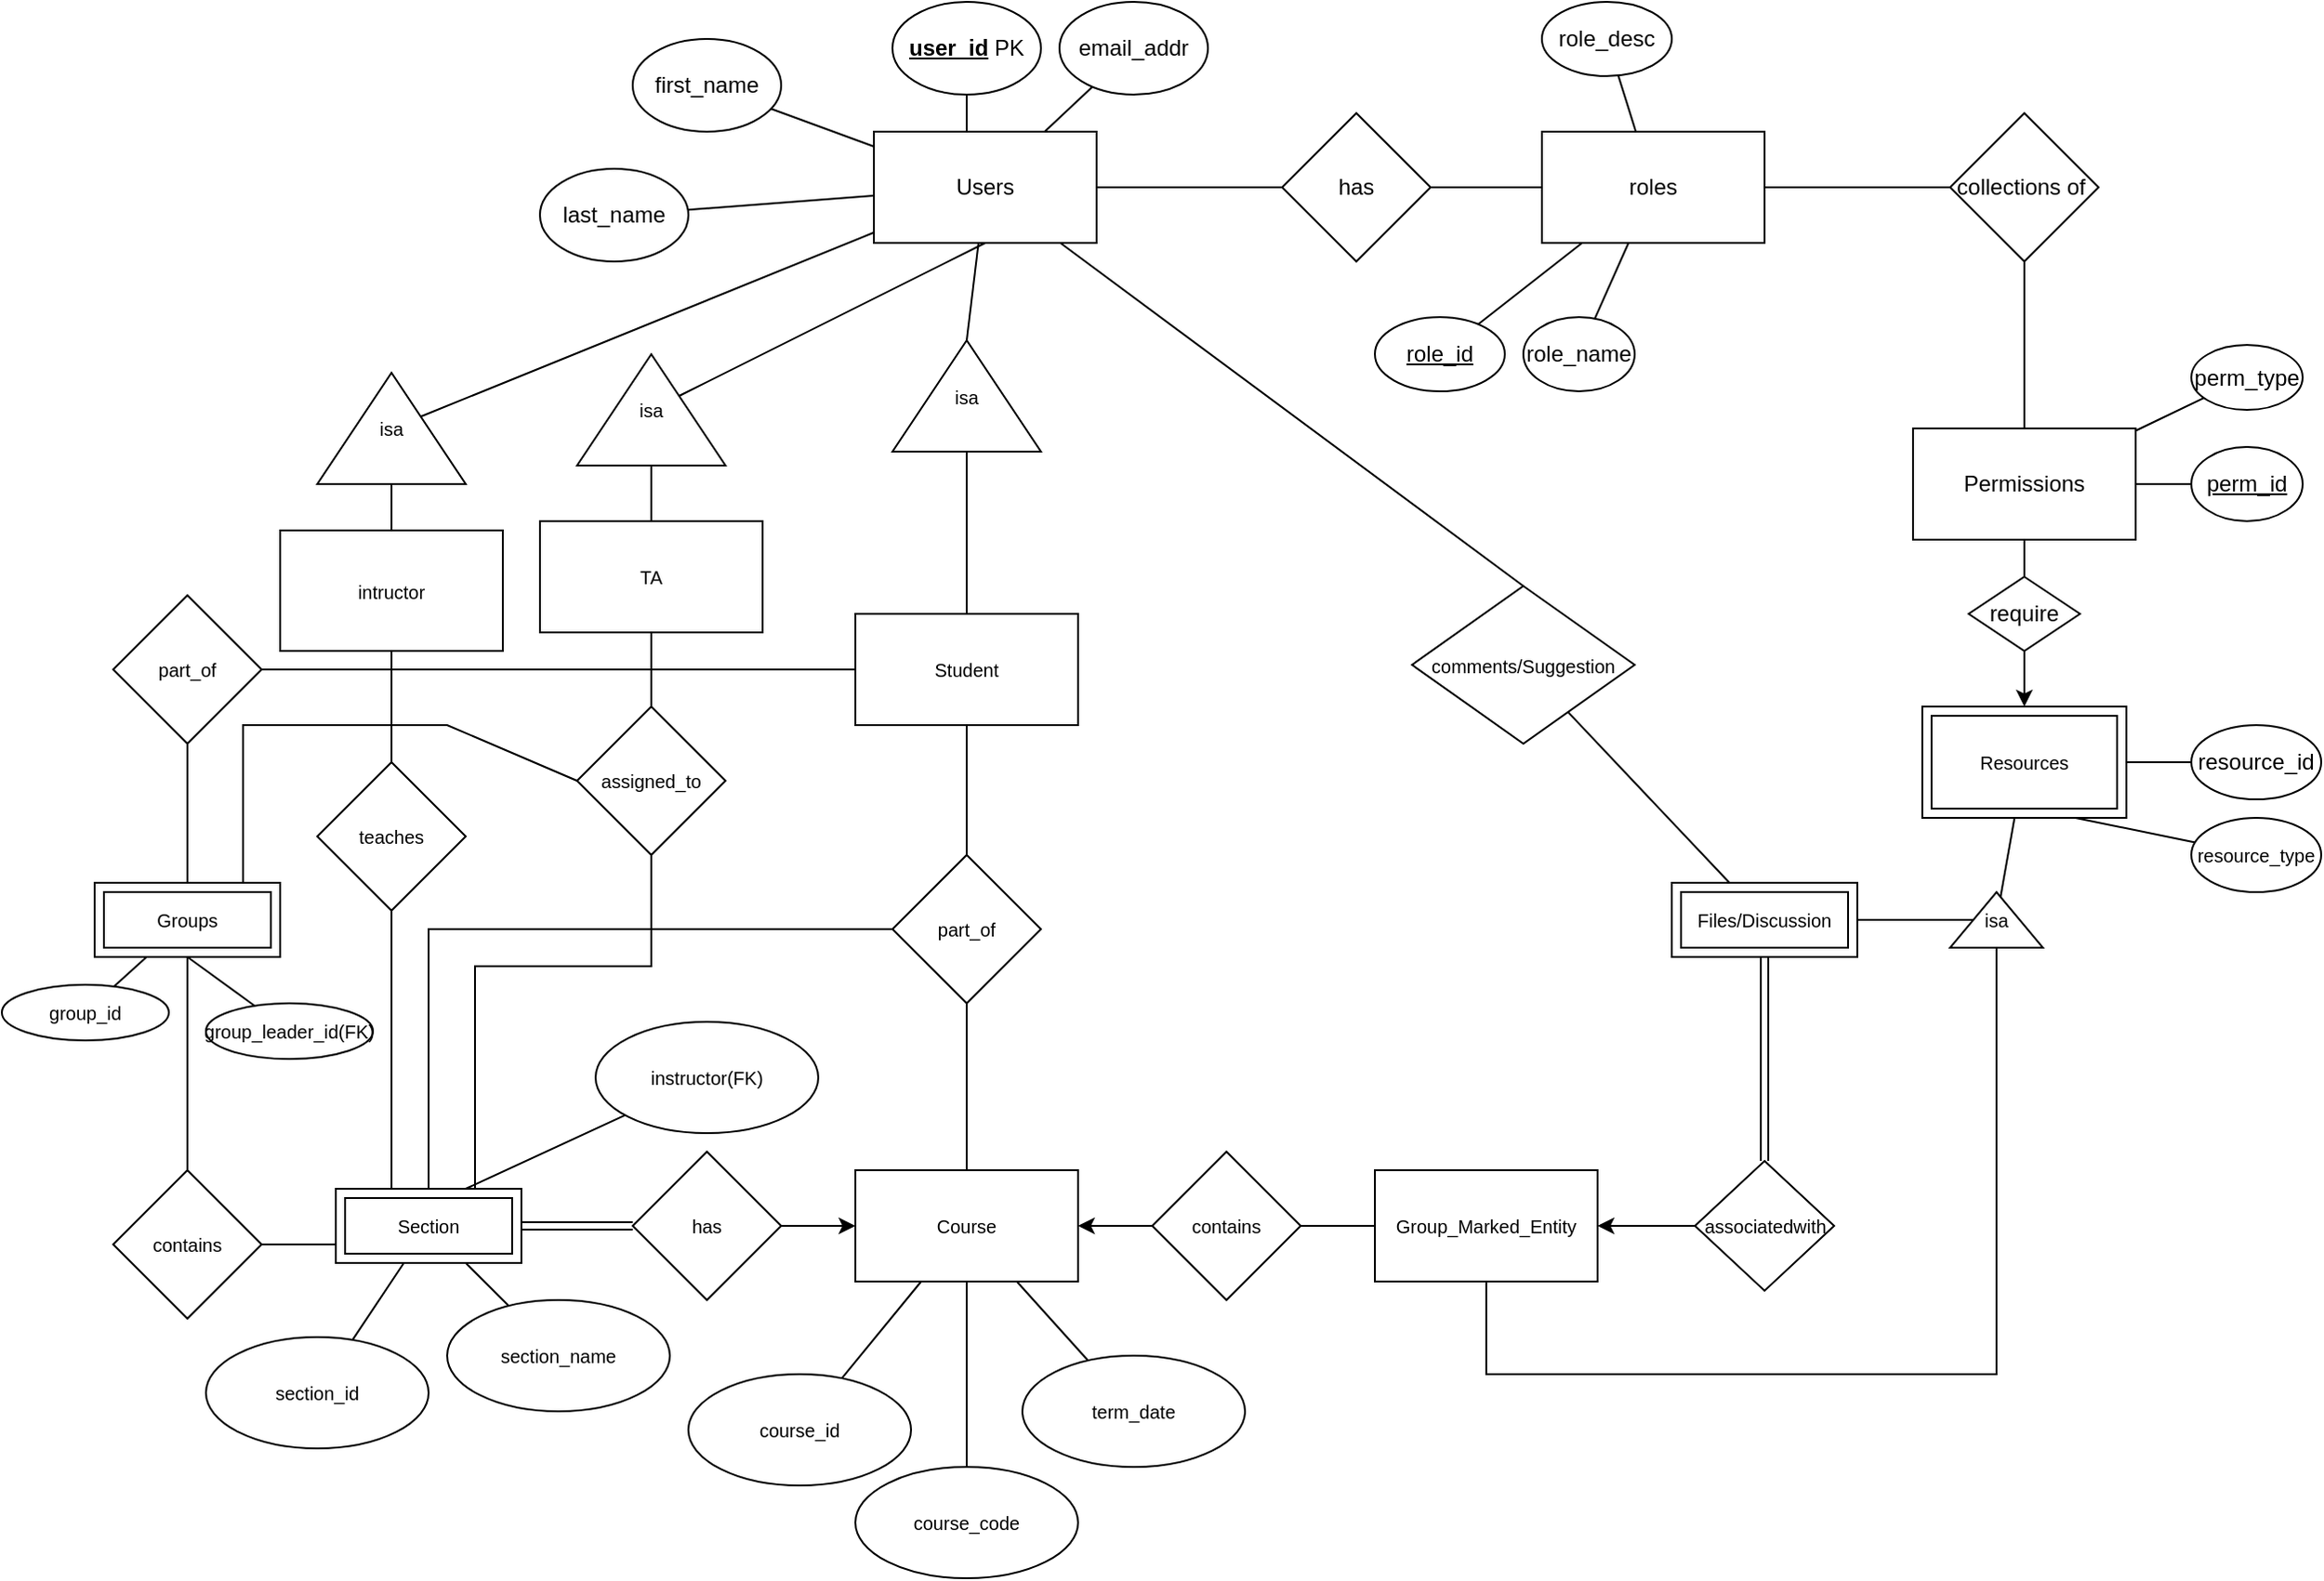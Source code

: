 <mxfile version="17.1.3" type="github">
  <diagram id="R2lEEEUBdFMjLlhIrx00" name="Page-1">
    <mxGraphModel dx="2322" dy="467" grid="1" gridSize="10" guides="1" tooltips="1" connect="1" arrows="1" fold="1" page="1" pageScale="1" pageWidth="850" pageHeight="1100" math="0" shadow="0" extFonts="Permanent Marker^https://fonts.googleapis.com/css?family=Permanent+Marker">
      <root>
        <mxCell id="0" />
        <mxCell id="1" parent="0" />
        <mxCell id="48vP6YENGig-sDrKQEu--7" style="rounded=0;orthogonalLoop=1;jettySize=auto;html=1;endArrow=none;endFill=0;" parent="1" source="48vP6YENGig-sDrKQEu--1" target="48vP6YENGig-sDrKQEu--5" edge="1">
          <mxGeometry relative="1" as="geometry" />
        </mxCell>
        <mxCell id="9G95KzgmbBHCbgWc8df_-4" value="" style="edgeStyle=none;rounded=0;orthogonalLoop=1;jettySize=auto;html=1;endArrow=none;endFill=0;" parent="1" source="48vP6YENGig-sDrKQEu--1" target="9G95KzgmbBHCbgWc8df_-3" edge="1">
          <mxGeometry relative="1" as="geometry" />
        </mxCell>
        <mxCell id="9G95KzgmbBHCbgWc8df_-31" style="edgeStyle=none;rounded=0;orthogonalLoop=1;jettySize=auto;html=1;fontSize=10;endArrow=none;endFill=0;entryX=1;entryY=0.5;entryDx=0;entryDy=0;" parent="1" source="48vP6YENGig-sDrKQEu--1" target="9G95KzgmbBHCbgWc8df_-30" edge="1">
          <mxGeometry relative="1" as="geometry" />
        </mxCell>
        <mxCell id="9G95KzgmbBHCbgWc8df_-91" style="edgeStyle=none;rounded=0;orthogonalLoop=1;jettySize=auto;html=1;fontSize=10;startArrow=none;startFill=0;endArrow=none;endFill=0;entryX=0.5;entryY=0;entryDx=0;entryDy=0;" parent="1" source="48vP6YENGig-sDrKQEu--1" target="9G95KzgmbBHCbgWc8df_-89" edge="1">
          <mxGeometry relative="1" as="geometry" />
        </mxCell>
        <mxCell id="48vP6YENGig-sDrKQEu--1" value="Users" style="rounded=0;whiteSpace=wrap;html=1;" parent="1" vertex="1">
          <mxGeometry x="170" y="150" width="120" height="60" as="geometry" />
        </mxCell>
        <mxCell id="48vP6YENGig-sDrKQEu--9" style="edgeStyle=none;rounded=0;orthogonalLoop=1;jettySize=auto;html=1;endArrow=none;endFill=0;" parent="1" source="48vP6YENGig-sDrKQEu--2" target="48vP6YENGig-sDrKQEu--1" edge="1">
          <mxGeometry relative="1" as="geometry" />
        </mxCell>
        <mxCell id="48vP6YENGig-sDrKQEu--2" value="first_name" style="ellipse;whiteSpace=wrap;html=1;" parent="1" vertex="1">
          <mxGeometry x="40" y="100" width="80" height="50" as="geometry" />
        </mxCell>
        <mxCell id="48vP6YENGig-sDrKQEu--6" style="edgeStyle=orthogonalEdgeStyle;rounded=0;orthogonalLoop=1;jettySize=auto;html=1;entryX=0.5;entryY=0;entryDx=0;entryDy=0;endArrow=none;endFill=0;" parent="1" source="48vP6YENGig-sDrKQEu--3" target="48vP6YENGig-sDrKQEu--1" edge="1">
          <mxGeometry relative="1" as="geometry" />
        </mxCell>
        <mxCell id="48vP6YENGig-sDrKQEu--3" value="&lt;b&gt;&lt;u&gt;user_id&lt;/u&gt;&lt;/b&gt; PK" style="ellipse;whiteSpace=wrap;html=1;" parent="1" vertex="1">
          <mxGeometry x="180" y="80" width="80" height="50" as="geometry" />
        </mxCell>
        <mxCell id="48vP6YENGig-sDrKQEu--8" style="rounded=0;orthogonalLoop=1;jettySize=auto;html=1;endArrow=none;endFill=0;" parent="1" source="48vP6YENGig-sDrKQEu--4" target="48vP6YENGig-sDrKQEu--1" edge="1">
          <mxGeometry relative="1" as="geometry" />
        </mxCell>
        <mxCell id="48vP6YENGig-sDrKQEu--4" value="last_name" style="ellipse;whiteSpace=wrap;html=1;" parent="1" vertex="1">
          <mxGeometry x="-10" y="170" width="80" height="50" as="geometry" />
        </mxCell>
        <mxCell id="48vP6YENGig-sDrKQEu--5" value="email_addr" style="ellipse;whiteSpace=wrap;html=1;" parent="1" vertex="1">
          <mxGeometry x="270" y="80" width="80" height="50" as="geometry" />
        </mxCell>
        <mxCell id="9G95KzgmbBHCbgWc8df_-6" value="" style="edgeStyle=none;rounded=0;orthogonalLoop=1;jettySize=auto;html=1;endArrow=none;endFill=0;" parent="1" source="9G95KzgmbBHCbgWc8df_-3" target="9G95KzgmbBHCbgWc8df_-5" edge="1">
          <mxGeometry relative="1" as="geometry" />
        </mxCell>
        <mxCell id="9G95KzgmbBHCbgWc8df_-3" value="has" style="rhombus;whiteSpace=wrap;html=1;rounded=0;" parent="1" vertex="1">
          <mxGeometry x="390" y="140" width="80" height="80" as="geometry" />
        </mxCell>
        <mxCell id="9G95KzgmbBHCbgWc8df_-8" value="" style="edgeStyle=none;rounded=0;orthogonalLoop=1;jettySize=auto;html=1;endArrow=none;endFill=0;" parent="1" source="9G95KzgmbBHCbgWc8df_-5" target="9G95KzgmbBHCbgWc8df_-7" edge="1">
          <mxGeometry relative="1" as="geometry" />
        </mxCell>
        <mxCell id="9G95KzgmbBHCbgWc8df_-10" value="" style="edgeStyle=none;rounded=0;orthogonalLoop=1;jettySize=auto;html=1;endArrow=none;endFill=0;" parent="1" source="9G95KzgmbBHCbgWc8df_-5" target="9G95KzgmbBHCbgWc8df_-9" edge="1">
          <mxGeometry relative="1" as="geometry" />
        </mxCell>
        <mxCell id="9G95KzgmbBHCbgWc8df_-12" value="" style="edgeStyle=none;rounded=0;orthogonalLoop=1;jettySize=auto;html=1;endArrow=none;endFill=0;" parent="1" source="9G95KzgmbBHCbgWc8df_-5" target="9G95KzgmbBHCbgWc8df_-11" edge="1">
          <mxGeometry relative="1" as="geometry" />
        </mxCell>
        <mxCell id="9G95KzgmbBHCbgWc8df_-14" value="" style="edgeStyle=none;rounded=0;orthogonalLoop=1;jettySize=auto;html=1;endArrow=none;endFill=0;" parent="1" source="9G95KzgmbBHCbgWc8df_-5" target="9G95KzgmbBHCbgWc8df_-13" edge="1">
          <mxGeometry relative="1" as="geometry" />
        </mxCell>
        <mxCell id="9G95KzgmbBHCbgWc8df_-5" value="roles" style="whiteSpace=wrap;html=1;rounded=0;" parent="1" vertex="1">
          <mxGeometry x="530" y="150" width="120" height="60" as="geometry" />
        </mxCell>
        <mxCell id="9G95KzgmbBHCbgWc8df_-7" value="&lt;u&gt;role_id&lt;/u&gt;" style="ellipse;whiteSpace=wrap;html=1;rounded=0;" parent="1" vertex="1">
          <mxGeometry x="440" y="250" width="70" height="40" as="geometry" />
        </mxCell>
        <mxCell id="9G95KzgmbBHCbgWc8df_-9" value="role_name" style="ellipse;whiteSpace=wrap;html=1;rounded=0;" parent="1" vertex="1">
          <mxGeometry x="520" y="250" width="60" height="40" as="geometry" />
        </mxCell>
        <mxCell id="9G95KzgmbBHCbgWc8df_-11" value="role_desc" style="ellipse;whiteSpace=wrap;html=1;rounded=0;" parent="1" vertex="1">
          <mxGeometry x="530" y="80" width="70" height="40" as="geometry" />
        </mxCell>
        <mxCell id="9G95KzgmbBHCbgWc8df_-16" value="" style="edgeStyle=none;rounded=0;orthogonalLoop=1;jettySize=auto;html=1;endArrow=none;endFill=0;" parent="1" source="9G95KzgmbBHCbgWc8df_-13" target="9G95KzgmbBHCbgWc8df_-15" edge="1">
          <mxGeometry relative="1" as="geometry" />
        </mxCell>
        <mxCell id="9G95KzgmbBHCbgWc8df_-13" value="collections of&amp;nbsp;" style="rhombus;whiteSpace=wrap;html=1;rounded=0;" parent="1" vertex="1">
          <mxGeometry x="750" y="140" width="80" height="80" as="geometry" />
        </mxCell>
        <mxCell id="9G95KzgmbBHCbgWc8df_-18" value="" style="edgeStyle=none;rounded=0;orthogonalLoop=1;jettySize=auto;html=1;endArrow=none;endFill=0;" parent="1" source="9G95KzgmbBHCbgWc8df_-15" target="9G95KzgmbBHCbgWc8df_-17" edge="1">
          <mxGeometry relative="1" as="geometry" />
        </mxCell>
        <mxCell id="9G95KzgmbBHCbgWc8df_-22" value="" style="edgeStyle=none;rounded=0;orthogonalLoop=1;jettySize=auto;html=1;endArrow=none;endFill=0;" parent="1" source="9G95KzgmbBHCbgWc8df_-15" target="9G95KzgmbBHCbgWc8df_-21" edge="1">
          <mxGeometry relative="1" as="geometry" />
        </mxCell>
        <mxCell id="9G95KzgmbBHCbgWc8df_-24" value="" style="edgeStyle=none;rounded=0;orthogonalLoop=1;jettySize=auto;html=1;endArrow=none;endFill=0;" parent="1" source="9G95KzgmbBHCbgWc8df_-15" target="9G95KzgmbBHCbgWc8df_-23" edge="1">
          <mxGeometry relative="1" as="geometry" />
        </mxCell>
        <mxCell id="9G95KzgmbBHCbgWc8df_-15" value="Permissions" style="whiteSpace=wrap;html=1;rounded=0;" parent="1" vertex="1">
          <mxGeometry x="730" y="310" width="120" height="60" as="geometry" />
        </mxCell>
        <mxCell id="9G95KzgmbBHCbgWc8df_-20" value="" style="edgeStyle=none;rounded=0;orthogonalLoop=1;jettySize=auto;html=1;endArrow=classic;endFill=1;entryX=0.5;entryY=0;entryDx=0;entryDy=0;" parent="1" source="9G95KzgmbBHCbgWc8df_-17" target="9G95KzgmbBHCbgWc8df_-56" edge="1">
          <mxGeometry relative="1" as="geometry">
            <mxPoint x="790" y="600" as="targetPoint" />
          </mxGeometry>
        </mxCell>
        <mxCell id="9G95KzgmbBHCbgWc8df_-17" value="require" style="rhombus;whiteSpace=wrap;html=1;rounded=0;" parent="1" vertex="1">
          <mxGeometry x="760" y="390" width="60" height="40" as="geometry" />
        </mxCell>
        <mxCell id="9G95KzgmbBHCbgWc8df_-26" value="" style="edgeStyle=none;rounded=0;orthogonalLoop=1;jettySize=auto;html=1;endArrow=none;endFill=0;exitX=1;exitY=0.5;exitDx=0;exitDy=0;" parent="1" source="9G95KzgmbBHCbgWc8df_-56" target="9G95KzgmbBHCbgWc8df_-25" edge="1">
          <mxGeometry relative="1" as="geometry">
            <mxPoint x="850" y="490" as="sourcePoint" />
          </mxGeometry>
        </mxCell>
        <mxCell id="9G95KzgmbBHCbgWc8df_-21" value="&lt;u&gt;perm_id&lt;/u&gt;" style="ellipse;whiteSpace=wrap;html=1;rounded=0;" parent="1" vertex="1">
          <mxGeometry x="880" y="320" width="60" height="40" as="geometry" />
        </mxCell>
        <mxCell id="9G95KzgmbBHCbgWc8df_-23" value="perm_type" style="ellipse;whiteSpace=wrap;html=1;rounded=0;" parent="1" vertex="1">
          <mxGeometry x="880" y="265" width="60" height="35" as="geometry" />
        </mxCell>
        <mxCell id="9G95KzgmbBHCbgWc8df_-25" value="resource_id" style="ellipse;whiteSpace=wrap;html=1;rounded=0;" parent="1" vertex="1">
          <mxGeometry x="880" y="470" width="70" height="40" as="geometry" />
        </mxCell>
        <mxCell id="9G95KzgmbBHCbgWc8df_-27" value="" style="edgeStyle=none;rounded=0;orthogonalLoop=1;jettySize=auto;html=1;endArrow=none;endFill=0;exitX=0.75;exitY=1;exitDx=0;exitDy=0;" parent="1" source="9G95KzgmbBHCbgWc8df_-56" target="9G95KzgmbBHCbgWc8df_-28" edge="1">
          <mxGeometry relative="1" as="geometry">
            <mxPoint x="832.72" y="521.44" as="sourcePoint" />
          </mxGeometry>
        </mxCell>
        <mxCell id="9G95KzgmbBHCbgWc8df_-28" value="&lt;font style=&quot;font-size: 10px&quot;&gt;resource_type&lt;/font&gt;" style="ellipse;whiteSpace=wrap;html=1;rounded=0;" parent="1" vertex="1">
          <mxGeometry x="880" y="520" width="70" height="40" as="geometry" />
        </mxCell>
        <mxCell id="9G95KzgmbBHCbgWc8df_-33" value="" style="edgeStyle=none;rounded=0;orthogonalLoop=1;jettySize=auto;html=1;fontSize=10;endArrow=none;endFill=0;" parent="1" source="9G95KzgmbBHCbgWc8df_-30" target="9G95KzgmbBHCbgWc8df_-32" edge="1">
          <mxGeometry relative="1" as="geometry" />
        </mxCell>
        <mxCell id="9G95KzgmbBHCbgWc8df_-30" value="isa" style="triangle;whiteSpace=wrap;html=1;fontSize=10;direction=north;" parent="1" vertex="1">
          <mxGeometry x="180" y="262.5" width="80" height="60" as="geometry" />
        </mxCell>
        <mxCell id="9G95KzgmbBHCbgWc8df_-35" value="" style="edgeStyle=none;rounded=0;orthogonalLoop=1;jettySize=auto;html=1;fontSize=10;endArrow=none;endFill=0;" parent="1" source="9G95KzgmbBHCbgWc8df_-32" target="9G95KzgmbBHCbgWc8df_-34" edge="1">
          <mxGeometry relative="1" as="geometry" />
        </mxCell>
        <mxCell id="9G95KzgmbBHCbgWc8df_-32" value="Student" style="whiteSpace=wrap;html=1;fontSize=10;" parent="1" vertex="1">
          <mxGeometry x="160" y="410" width="120" height="60" as="geometry" />
        </mxCell>
        <mxCell id="9G95KzgmbBHCbgWc8df_-39" value="" style="edgeStyle=none;rounded=0;orthogonalLoop=1;jettySize=auto;html=1;fontSize=10;endArrow=none;endFill=0;" parent="1" source="9G95KzgmbBHCbgWc8df_-34" target="9G95KzgmbBHCbgWc8df_-38" edge="1">
          <mxGeometry relative="1" as="geometry" />
        </mxCell>
        <mxCell id="9G95KzgmbBHCbgWc8df_-34" value="part_of" style="rhombus;whiteSpace=wrap;html=1;fontSize=10;" parent="1" vertex="1">
          <mxGeometry x="180" y="540" width="80" height="80" as="geometry" />
        </mxCell>
        <mxCell id="9G95KzgmbBHCbgWc8df_-41" value="" style="edgeStyle=none;rounded=0;orthogonalLoop=1;jettySize=auto;html=1;fontSize=10;endArrow=none;endFill=0;startArrow=classic;startFill=1;" parent="1" source="9G95KzgmbBHCbgWc8df_-38" target="9G95KzgmbBHCbgWc8df_-40" edge="1">
          <mxGeometry relative="1" as="geometry" />
        </mxCell>
        <mxCell id="9G95KzgmbBHCbgWc8df_-60" value="" style="edgeStyle=none;rounded=0;orthogonalLoop=1;jettySize=auto;html=1;fontSize=10;endArrow=none;endFill=0;startArrow=classic;startFill=1;" parent="1" source="9G95KzgmbBHCbgWc8df_-38" target="9G95KzgmbBHCbgWc8df_-59" edge="1">
          <mxGeometry relative="1" as="geometry" />
        </mxCell>
        <mxCell id="l5Wu1sQhLZfOI78Fpdy8-15" value="" style="rounded=0;orthogonalLoop=1;jettySize=auto;html=1;startArrow=none;startFill=0;endArrow=none;endFill=0;" edge="1" parent="1" source="9G95KzgmbBHCbgWc8df_-38" target="l5Wu1sQhLZfOI78Fpdy8-14">
          <mxGeometry relative="1" as="geometry" />
        </mxCell>
        <mxCell id="l5Wu1sQhLZfOI78Fpdy8-17" value="" style="rounded=0;orthogonalLoop=1;jettySize=auto;html=1;startArrow=none;startFill=0;endArrow=none;endFill=0;" edge="1" parent="1" source="9G95KzgmbBHCbgWc8df_-38" target="l5Wu1sQhLZfOI78Fpdy8-16">
          <mxGeometry relative="1" as="geometry" />
        </mxCell>
        <mxCell id="l5Wu1sQhLZfOI78Fpdy8-19" value="" style="edgeStyle=none;rounded=0;orthogonalLoop=1;jettySize=auto;html=1;startArrow=none;startFill=0;endArrow=none;endFill=0;" edge="1" parent="1" source="9G95KzgmbBHCbgWc8df_-38" target="l5Wu1sQhLZfOI78Fpdy8-18">
          <mxGeometry relative="1" as="geometry" />
        </mxCell>
        <mxCell id="l5Wu1sQhLZfOI78Fpdy8-25" value="" style="edgeStyle=none;rounded=0;orthogonalLoop=1;jettySize=auto;html=1;startArrow=none;startFill=0;endArrow=none;endFill=0;" edge="1" parent="1" target="l5Wu1sQhLZfOI78Fpdy8-24">
          <mxGeometry relative="1" as="geometry">
            <mxPoint x="-50" y="720" as="sourcePoint" />
          </mxGeometry>
        </mxCell>
        <mxCell id="9G95KzgmbBHCbgWc8df_-38" value="Course" style="whiteSpace=wrap;html=1;fontSize=10;" parent="1" vertex="1">
          <mxGeometry x="160" y="710" width="120" height="60" as="geometry" />
        </mxCell>
        <mxCell id="9G95KzgmbBHCbgWc8df_-40" value="has" style="rhombus;whiteSpace=wrap;html=1;fontSize=10;" parent="1" vertex="1">
          <mxGeometry x="40" y="700" width="80" height="80" as="geometry" />
        </mxCell>
        <mxCell id="9G95KzgmbBHCbgWc8df_-79" style="edgeStyle=none;shape=link;rounded=0;orthogonalLoop=1;jettySize=auto;html=1;fontSize=10;startArrow=classic;startFill=1;endArrow=none;endFill=0;" parent="1" source="9G95KzgmbBHCbgWc8df_-44" target="9G95KzgmbBHCbgWc8df_-40" edge="1">
          <mxGeometry relative="1" as="geometry" />
        </mxCell>
        <mxCell id="9G95KzgmbBHCbgWc8df_-80" style="edgeStyle=none;rounded=0;orthogonalLoop=1;jettySize=auto;html=1;entryX=0;entryY=0.5;entryDx=0;entryDy=0;fontSize=10;startArrow=none;startFill=0;endArrow=none;endFill=0;" parent="1" source="9G95KzgmbBHCbgWc8df_-44" target="9G95KzgmbBHCbgWc8df_-34" edge="1">
          <mxGeometry relative="1" as="geometry">
            <Array as="points">
              <mxPoint x="-70" y="580" />
            </Array>
          </mxGeometry>
        </mxCell>
        <mxCell id="l5Wu1sQhLZfOI78Fpdy8-21" value="" style="edgeStyle=none;rounded=0;orthogonalLoop=1;jettySize=auto;html=1;startArrow=none;startFill=0;endArrow=none;endFill=0;" edge="1" parent="1" source="9G95KzgmbBHCbgWc8df_-44" target="l5Wu1sQhLZfOI78Fpdy8-20">
          <mxGeometry relative="1" as="geometry" />
        </mxCell>
        <mxCell id="l5Wu1sQhLZfOI78Fpdy8-23" value="" style="edgeStyle=none;rounded=0;orthogonalLoop=1;jettySize=auto;html=1;startArrow=none;startFill=0;endArrow=none;endFill=0;" edge="1" parent="1" source="9G95KzgmbBHCbgWc8df_-44" target="l5Wu1sQhLZfOI78Fpdy8-22">
          <mxGeometry relative="1" as="geometry" />
        </mxCell>
        <mxCell id="9G95KzgmbBHCbgWc8df_-44" value="Section" style="shape=ext;margin=3;double=1;whiteSpace=wrap;html=1;align=center;fontSize=10;strokeColor=default;fillColor=default;" parent="1" vertex="1">
          <mxGeometry x="-120" y="720" width="100" height="40" as="geometry" />
        </mxCell>
        <mxCell id="9G95KzgmbBHCbgWc8df_-82" value="" style="edgeStyle=none;rounded=0;orthogonalLoop=1;jettySize=auto;html=1;fontSize=10;startArrow=none;startFill=0;endArrow=none;endFill=0;" parent="1" source="9G95KzgmbBHCbgWc8df_-56" target="9G95KzgmbBHCbgWc8df_-81" edge="1">
          <mxGeometry relative="1" as="geometry" />
        </mxCell>
        <mxCell id="9G95KzgmbBHCbgWc8df_-56" value="Resources" style="shape=ext;margin=3;double=1;whiteSpace=wrap;html=1;align=center;fontSize=10;strokeColor=default;fillColor=default;" parent="1" vertex="1">
          <mxGeometry x="735" y="460" width="110" height="60" as="geometry" />
        </mxCell>
        <mxCell id="9G95KzgmbBHCbgWc8df_-62" value="" style="edgeStyle=none;rounded=0;orthogonalLoop=1;jettySize=auto;html=1;fontSize=10;startArrow=none;startFill=0;endArrow=none;endFill=0;entryX=0;entryY=0.5;entryDx=0;entryDy=0;" parent="1" source="9G95KzgmbBHCbgWc8df_-59" target="9G95KzgmbBHCbgWc8df_-61" edge="1">
          <mxGeometry relative="1" as="geometry">
            <Array as="points">
              <mxPoint x="420" y="740" />
              <mxPoint x="430" y="740" />
            </Array>
          </mxGeometry>
        </mxCell>
        <mxCell id="9G95KzgmbBHCbgWc8df_-59" value="contains" style="rhombus;whiteSpace=wrap;html=1;fontSize=10;" parent="1" vertex="1">
          <mxGeometry x="320" y="700" width="80" height="80" as="geometry" />
        </mxCell>
        <mxCell id="9G95KzgmbBHCbgWc8df_-86" value="" style="edgeStyle=none;rounded=0;orthogonalLoop=1;jettySize=auto;html=1;fontSize=10;startArrow=classic;startFill=1;endArrow=none;endFill=0;" parent="1" source="9G95KzgmbBHCbgWc8df_-61" target="9G95KzgmbBHCbgWc8df_-85" edge="1">
          <mxGeometry relative="1" as="geometry" />
        </mxCell>
        <mxCell id="l5Wu1sQhLZfOI78Fpdy8-1" style="edgeStyle=orthogonalEdgeStyle;rounded=0;orthogonalLoop=1;jettySize=auto;html=1;entryX=0;entryY=0.5;entryDx=0;entryDy=0;endArrow=none;endFill=0;" edge="1" parent="1" source="9G95KzgmbBHCbgWc8df_-61" target="9G95KzgmbBHCbgWc8df_-81">
          <mxGeometry relative="1" as="geometry">
            <Array as="points">
              <mxPoint x="500" y="820" />
              <mxPoint x="775" y="820" />
            </Array>
          </mxGeometry>
        </mxCell>
        <mxCell id="9G95KzgmbBHCbgWc8df_-61" value="Group_Marked_Entity" style="whiteSpace=wrap;html=1;fontSize=10;" parent="1" vertex="1">
          <mxGeometry x="440" y="710" width="120" height="60" as="geometry" />
        </mxCell>
        <mxCell id="9G95KzgmbBHCbgWc8df_-73" value="" style="edgeStyle=none;rounded=0;orthogonalLoop=1;jettySize=auto;html=1;fontSize=10;endArrow=none;endFill=0;" parent="1" source="9G95KzgmbBHCbgWc8df_-74" target="9G95KzgmbBHCbgWc8df_-75" edge="1">
          <mxGeometry relative="1" as="geometry" />
        </mxCell>
        <mxCell id="l5Wu1sQhLZfOI78Fpdy8-3" value="" style="edgeStyle=orthogonalEdgeStyle;rounded=0;orthogonalLoop=1;jettySize=auto;html=1;endArrow=none;endFill=0;" edge="1" parent="1" source="9G95KzgmbBHCbgWc8df_-74" target="l5Wu1sQhLZfOI78Fpdy8-2">
          <mxGeometry relative="1" as="geometry" />
        </mxCell>
        <mxCell id="l5Wu1sQhLZfOI78Fpdy8-42" style="edgeStyle=none;rounded=0;orthogonalLoop=1;jettySize=auto;html=1;entryX=0;entryY=0.5;entryDx=0;entryDy=0;startArrow=none;startFill=0;endArrow=none;endFill=0;" edge="1" parent="1" target="l5Wu1sQhLZfOI78Fpdy8-39">
          <mxGeometry relative="1" as="geometry">
            <mxPoint x="-170" y="560" as="sourcePoint" />
            <Array as="points">
              <mxPoint x="-170" y="470" />
              <mxPoint x="-60" y="470" />
            </Array>
          </mxGeometry>
        </mxCell>
        <mxCell id="9G95KzgmbBHCbgWc8df_-74" value="Groups" style="shape=ext;margin=3;double=1;whiteSpace=wrap;html=1;align=center;fontSize=10;strokeColor=default;fillColor=default;" parent="1" vertex="1">
          <mxGeometry x="-250" y="555" width="100" height="40" as="geometry" />
        </mxCell>
        <mxCell id="9G95KzgmbBHCbgWc8df_-75" value="group_id" style="ellipse;whiteSpace=wrap;html=1;fontSize=10;" parent="1" vertex="1">
          <mxGeometry x="-300" y="610" width="90" height="30" as="geometry" />
        </mxCell>
        <mxCell id="9G95KzgmbBHCbgWc8df_-76" value="" style="edgeStyle=none;rounded=0;orthogonalLoop=1;jettySize=auto;html=1;fontSize=10;endArrow=none;endFill=0;exitX=0.5;exitY=1;exitDx=0;exitDy=0;" parent="1" source="9G95KzgmbBHCbgWc8df_-74" target="9G95KzgmbBHCbgWc8df_-77" edge="1">
          <mxGeometry relative="1" as="geometry">
            <mxPoint x="-250" y="555" as="sourcePoint" />
          </mxGeometry>
        </mxCell>
        <mxCell id="9G95KzgmbBHCbgWc8df_-77" value="group_leader_id(FK)" style="ellipse;whiteSpace=wrap;html=1;fontSize=10;" parent="1" vertex="1">
          <mxGeometry x="-190" y="620" width="90" height="30" as="geometry" />
        </mxCell>
        <mxCell id="9G95KzgmbBHCbgWc8df_-84" value="" style="edgeStyle=none;rounded=0;orthogonalLoop=1;jettySize=auto;html=1;fontSize=10;startArrow=none;startFill=0;endArrow=none;endFill=0;entryX=1;entryY=0.5;entryDx=0;entryDy=0;" parent="1" source="9G95KzgmbBHCbgWc8df_-81" target="9G95KzgmbBHCbgWc8df_-88" edge="1">
          <mxGeometry relative="1" as="geometry">
            <mxPoint x="710" y="582.8" as="targetPoint" />
          </mxGeometry>
        </mxCell>
        <mxCell id="9G95KzgmbBHCbgWc8df_-81" value="isa" style="triangle;whiteSpace=wrap;html=1;fontSize=10;direction=north;" parent="1" vertex="1">
          <mxGeometry x="750" y="560" width="50" height="30" as="geometry" />
        </mxCell>
        <mxCell id="9G95KzgmbBHCbgWc8df_-87" style="edgeStyle=none;rounded=0;orthogonalLoop=1;jettySize=auto;html=1;fontSize=10;startArrow=none;startFill=0;endArrow=none;endFill=0;exitX=0.5;exitY=1;exitDx=0;exitDy=0;shape=link;" parent="1" source="9G95KzgmbBHCbgWc8df_-88" target="9G95KzgmbBHCbgWc8df_-85" edge="1">
          <mxGeometry relative="1" as="geometry">
            <mxPoint x="650" y="620" as="sourcePoint" />
          </mxGeometry>
        </mxCell>
        <mxCell id="9G95KzgmbBHCbgWc8df_-85" value="associatedwith" style="rhombus;whiteSpace=wrap;html=1;fontSize=10;" parent="1" vertex="1">
          <mxGeometry x="612.5" y="705" width="75" height="70" as="geometry" />
        </mxCell>
        <mxCell id="9G95KzgmbBHCbgWc8df_-90" value="" style="edgeStyle=none;rounded=0;orthogonalLoop=1;jettySize=auto;html=1;fontSize=10;startArrow=none;startFill=0;endArrow=none;endFill=0;" parent="1" source="9G95KzgmbBHCbgWc8df_-88" target="9G95KzgmbBHCbgWc8df_-89" edge="1">
          <mxGeometry relative="1" as="geometry" />
        </mxCell>
        <mxCell id="9G95KzgmbBHCbgWc8df_-88" value="Files/Discussion" style="shape=ext;margin=3;double=1;whiteSpace=wrap;html=1;align=center;fontSize=10;strokeColor=default;fillColor=default;" parent="1" vertex="1">
          <mxGeometry x="600" y="555" width="100" height="40" as="geometry" />
        </mxCell>
        <mxCell id="9G95KzgmbBHCbgWc8df_-89" value="comments/Suggestion" style="rhombus;whiteSpace=wrap;html=1;fontSize=10;" parent="1" vertex="1">
          <mxGeometry x="460" y="395" width="120" height="85" as="geometry" />
        </mxCell>
        <mxCell id="l5Wu1sQhLZfOI78Fpdy8-4" style="edgeStyle=orthogonalEdgeStyle;rounded=0;orthogonalLoop=1;jettySize=auto;html=1;entryX=0;entryY=0.75;entryDx=0;entryDy=0;endArrow=none;endFill=0;" edge="1" parent="1" source="l5Wu1sQhLZfOI78Fpdy8-2" target="9G95KzgmbBHCbgWc8df_-44">
          <mxGeometry relative="1" as="geometry" />
        </mxCell>
        <mxCell id="l5Wu1sQhLZfOI78Fpdy8-2" value="contains" style="rhombus;whiteSpace=wrap;html=1;fontSize=10;" vertex="1" parent="1">
          <mxGeometry x="-240" y="710" width="80" height="80" as="geometry" />
        </mxCell>
        <mxCell id="l5Wu1sQhLZfOI78Fpdy8-6" style="edgeStyle=orthogonalEdgeStyle;rounded=0;orthogonalLoop=1;jettySize=auto;html=1;entryX=0;entryY=0.75;entryDx=0;entryDy=0;endArrow=none;endFill=0;" edge="1" parent="1" source="l5Wu1sQhLZfOI78Fpdy8-5" target="9G95KzgmbBHCbgWc8df_-32">
          <mxGeometry relative="1" as="geometry">
            <Array as="points">
              <mxPoint x="160" y="440" />
            </Array>
          </mxGeometry>
        </mxCell>
        <mxCell id="l5Wu1sQhLZfOI78Fpdy8-7" style="edgeStyle=orthogonalEdgeStyle;rounded=0;orthogonalLoop=1;jettySize=auto;html=1;endArrow=none;endFill=0;startArrow=none;startFill=0;" edge="1" parent="1" source="l5Wu1sQhLZfOI78Fpdy8-5" target="9G95KzgmbBHCbgWc8df_-74">
          <mxGeometry relative="1" as="geometry" />
        </mxCell>
        <mxCell id="l5Wu1sQhLZfOI78Fpdy8-5" value="part_of" style="rhombus;whiteSpace=wrap;html=1;fontSize=10;" vertex="1" parent="1">
          <mxGeometry x="-240" y="400" width="80" height="80" as="geometry" />
        </mxCell>
        <mxCell id="l5Wu1sQhLZfOI78Fpdy8-14" value="course_id" style="ellipse;whiteSpace=wrap;html=1;fontSize=10;" vertex="1" parent="1">
          <mxGeometry x="70" y="820" width="120" height="60" as="geometry" />
        </mxCell>
        <mxCell id="l5Wu1sQhLZfOI78Fpdy8-16" value="term_date" style="ellipse;whiteSpace=wrap;html=1;fontSize=10;" vertex="1" parent="1">
          <mxGeometry x="250" y="810" width="120" height="60" as="geometry" />
        </mxCell>
        <mxCell id="l5Wu1sQhLZfOI78Fpdy8-18" value="course_code" style="ellipse;whiteSpace=wrap;html=1;fontSize=10;" vertex="1" parent="1">
          <mxGeometry x="160" y="870" width="120" height="60" as="geometry" />
        </mxCell>
        <mxCell id="l5Wu1sQhLZfOI78Fpdy8-20" value="section_id" style="ellipse;whiteSpace=wrap;html=1;fontSize=10;" vertex="1" parent="1">
          <mxGeometry x="-190" y="800" width="120" height="60" as="geometry" />
        </mxCell>
        <mxCell id="l5Wu1sQhLZfOI78Fpdy8-22" value="section_name" style="ellipse;whiteSpace=wrap;html=1;fontSize=10;" vertex="1" parent="1">
          <mxGeometry x="-60" y="780" width="120" height="60" as="geometry" />
        </mxCell>
        <mxCell id="l5Wu1sQhLZfOI78Fpdy8-24" value="instructor(FK)" style="ellipse;whiteSpace=wrap;html=1;fontSize=10;" vertex="1" parent="1">
          <mxGeometry x="20" y="630" width="120" height="60" as="geometry" />
        </mxCell>
        <mxCell id="l5Wu1sQhLZfOI78Fpdy8-29" style="edgeStyle=none;rounded=0;orthogonalLoop=1;jettySize=auto;html=1;startArrow=none;startFill=0;endArrow=none;endFill=0;" edge="1" parent="1" source="l5Wu1sQhLZfOI78Fpdy8-27" target="l5Wu1sQhLZfOI78Fpdy8-28">
          <mxGeometry relative="1" as="geometry" />
        </mxCell>
        <mxCell id="l5Wu1sQhLZfOI78Fpdy8-36" style="edgeStyle=none;rounded=0;orthogonalLoop=1;jettySize=auto;html=1;startArrow=none;startFill=0;endArrow=none;endFill=0;" edge="1" parent="1" source="l5Wu1sQhLZfOI78Fpdy8-27" target="48vP6YENGig-sDrKQEu--1">
          <mxGeometry relative="1" as="geometry" />
        </mxCell>
        <mxCell id="l5Wu1sQhLZfOI78Fpdy8-27" value="isa" style="triangle;whiteSpace=wrap;html=1;fontSize=10;direction=north;" vertex="1" parent="1">
          <mxGeometry x="-130" y="280" width="80" height="60" as="geometry" />
        </mxCell>
        <mxCell id="l5Wu1sQhLZfOI78Fpdy8-32" value="" style="edgeStyle=none;rounded=0;orthogonalLoop=1;jettySize=auto;html=1;startArrow=none;startFill=0;endArrow=none;endFill=0;" edge="1" parent="1" source="l5Wu1sQhLZfOI78Fpdy8-28" target="l5Wu1sQhLZfOI78Fpdy8-31">
          <mxGeometry relative="1" as="geometry" />
        </mxCell>
        <mxCell id="l5Wu1sQhLZfOI78Fpdy8-28" value="intructor" style="whiteSpace=wrap;html=1;fontSize=10;" vertex="1" parent="1">
          <mxGeometry x="-150" y="365" width="120" height="65" as="geometry" />
        </mxCell>
        <mxCell id="l5Wu1sQhLZfOI78Fpdy8-33" style="edgeStyle=none;rounded=0;orthogonalLoop=1;jettySize=auto;html=1;startArrow=none;startFill=0;endArrow=none;endFill=0;" edge="1" parent="1" source="l5Wu1sQhLZfOI78Fpdy8-31">
          <mxGeometry relative="1" as="geometry">
            <mxPoint x="-90" y="720" as="targetPoint" />
          </mxGeometry>
        </mxCell>
        <mxCell id="l5Wu1sQhLZfOI78Fpdy8-31" value="teaches" style="rhombus;whiteSpace=wrap;html=1;fontSize=10;" vertex="1" parent="1">
          <mxGeometry x="-130" y="490" width="80" height="80" as="geometry" />
        </mxCell>
        <mxCell id="l5Wu1sQhLZfOI78Fpdy8-35" style="edgeStyle=none;rounded=0;orthogonalLoop=1;jettySize=auto;html=1;entryX=0.5;entryY=1;entryDx=0;entryDy=0;startArrow=none;startFill=0;endArrow=none;endFill=0;" edge="1" parent="1" source="l5Wu1sQhLZfOI78Fpdy8-34" target="48vP6YENGig-sDrKQEu--1">
          <mxGeometry relative="1" as="geometry" />
        </mxCell>
        <mxCell id="l5Wu1sQhLZfOI78Fpdy8-38" value="" style="edgeStyle=none;rounded=0;orthogonalLoop=1;jettySize=auto;html=1;startArrow=none;startFill=0;endArrow=none;endFill=0;" edge="1" parent="1" source="l5Wu1sQhLZfOI78Fpdy8-34" target="l5Wu1sQhLZfOI78Fpdy8-37">
          <mxGeometry relative="1" as="geometry" />
        </mxCell>
        <mxCell id="l5Wu1sQhLZfOI78Fpdy8-34" value="isa" style="triangle;whiteSpace=wrap;html=1;fontSize=10;direction=north;" vertex="1" parent="1">
          <mxGeometry x="10" y="270" width="80" height="60" as="geometry" />
        </mxCell>
        <mxCell id="l5Wu1sQhLZfOI78Fpdy8-40" value="" style="edgeStyle=none;rounded=0;orthogonalLoop=1;jettySize=auto;html=1;startArrow=none;startFill=0;endArrow=none;endFill=0;" edge="1" parent="1" source="l5Wu1sQhLZfOI78Fpdy8-37" target="l5Wu1sQhLZfOI78Fpdy8-39">
          <mxGeometry relative="1" as="geometry" />
        </mxCell>
        <mxCell id="l5Wu1sQhLZfOI78Fpdy8-37" value="TA" style="rounded=0;whiteSpace=wrap;html=1;fontSize=10;" vertex="1" parent="1">
          <mxGeometry x="-10" y="360" width="120" height="60" as="geometry" />
        </mxCell>
        <mxCell id="l5Wu1sQhLZfOI78Fpdy8-41" style="edgeStyle=none;rounded=0;orthogonalLoop=1;jettySize=auto;html=1;startArrow=none;startFill=0;endArrow=none;endFill=0;entryX=0.75;entryY=0;entryDx=0;entryDy=0;exitX=0.5;exitY=1;exitDx=0;exitDy=0;" edge="1" parent="1" source="l5Wu1sQhLZfOI78Fpdy8-39" target="9G95KzgmbBHCbgWc8df_-44">
          <mxGeometry relative="1" as="geometry">
            <Array as="points">
              <mxPoint x="50" y="600" />
              <mxPoint x="-45" y="600" />
            </Array>
          </mxGeometry>
        </mxCell>
        <mxCell id="l5Wu1sQhLZfOI78Fpdy8-39" value="assigned_to" style="rhombus;whiteSpace=wrap;html=1;fontSize=10;rounded=0;" vertex="1" parent="1">
          <mxGeometry x="10" y="460" width="80" height="80" as="geometry" />
        </mxCell>
      </root>
    </mxGraphModel>
  </diagram>
</mxfile>
